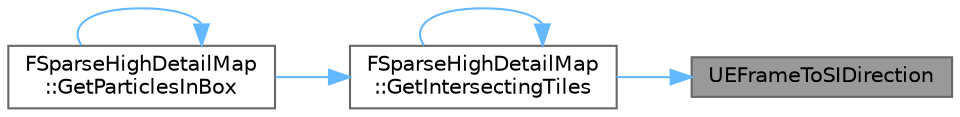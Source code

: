 digraph "UEFrameToSIDirection"
{
 // INTERACTIVE_SVG=YES
 // LATEX_PDF_SIZE
  bgcolor="transparent";
  edge [fontname=Helvetica,fontsize=10,labelfontname=Helvetica,labelfontsize=10];
  node [fontname=Helvetica,fontsize=10,shape=box,height=0.2,width=0.4];
  rankdir="RL";
  Node1 [id="Node000001",label="UEFrameToSIDirection",height=0.2,width=0.4,color="gray40", fillcolor="grey60", style="filled", fontcolor="black",tooltip=" "];
  Node1 -> Node2 [id="edge1_Node000001_Node000002",dir="back",color="steelblue1",style="solid",tooltip=" "];
  Node2 [id="Node000002",label="FSparseHighDetailMap\l::GetIntersectingTiles",height=0.2,width=0.4,color="grey40", fillcolor="white", style="filled",URL="$d1/d85/classFSparseHighDetailMap.html#a7362aea3e00daecc0dcba55c860e81f6",tooltip=" "];
  Node2 -> Node2 [id="edge2_Node000002_Node000002",dir="back",color="steelblue1",style="solid",tooltip=" "];
  Node2 -> Node3 [id="edge3_Node000002_Node000003",dir="back",color="steelblue1",style="solid",tooltip=" "];
  Node3 [id="Node000003",label="FSparseHighDetailMap\l::GetParticlesInBox",height=0.2,width=0.4,color="grey40", fillcolor="white", style="filled",URL="$d1/d85/classFSparseHighDetailMap.html#abd647679f2d16e2bff0472bbb3136de2",tooltip=" "];
  Node3 -> Node3 [id="edge4_Node000003_Node000003",dir="back",color="steelblue1",style="solid",tooltip=" "];
}
